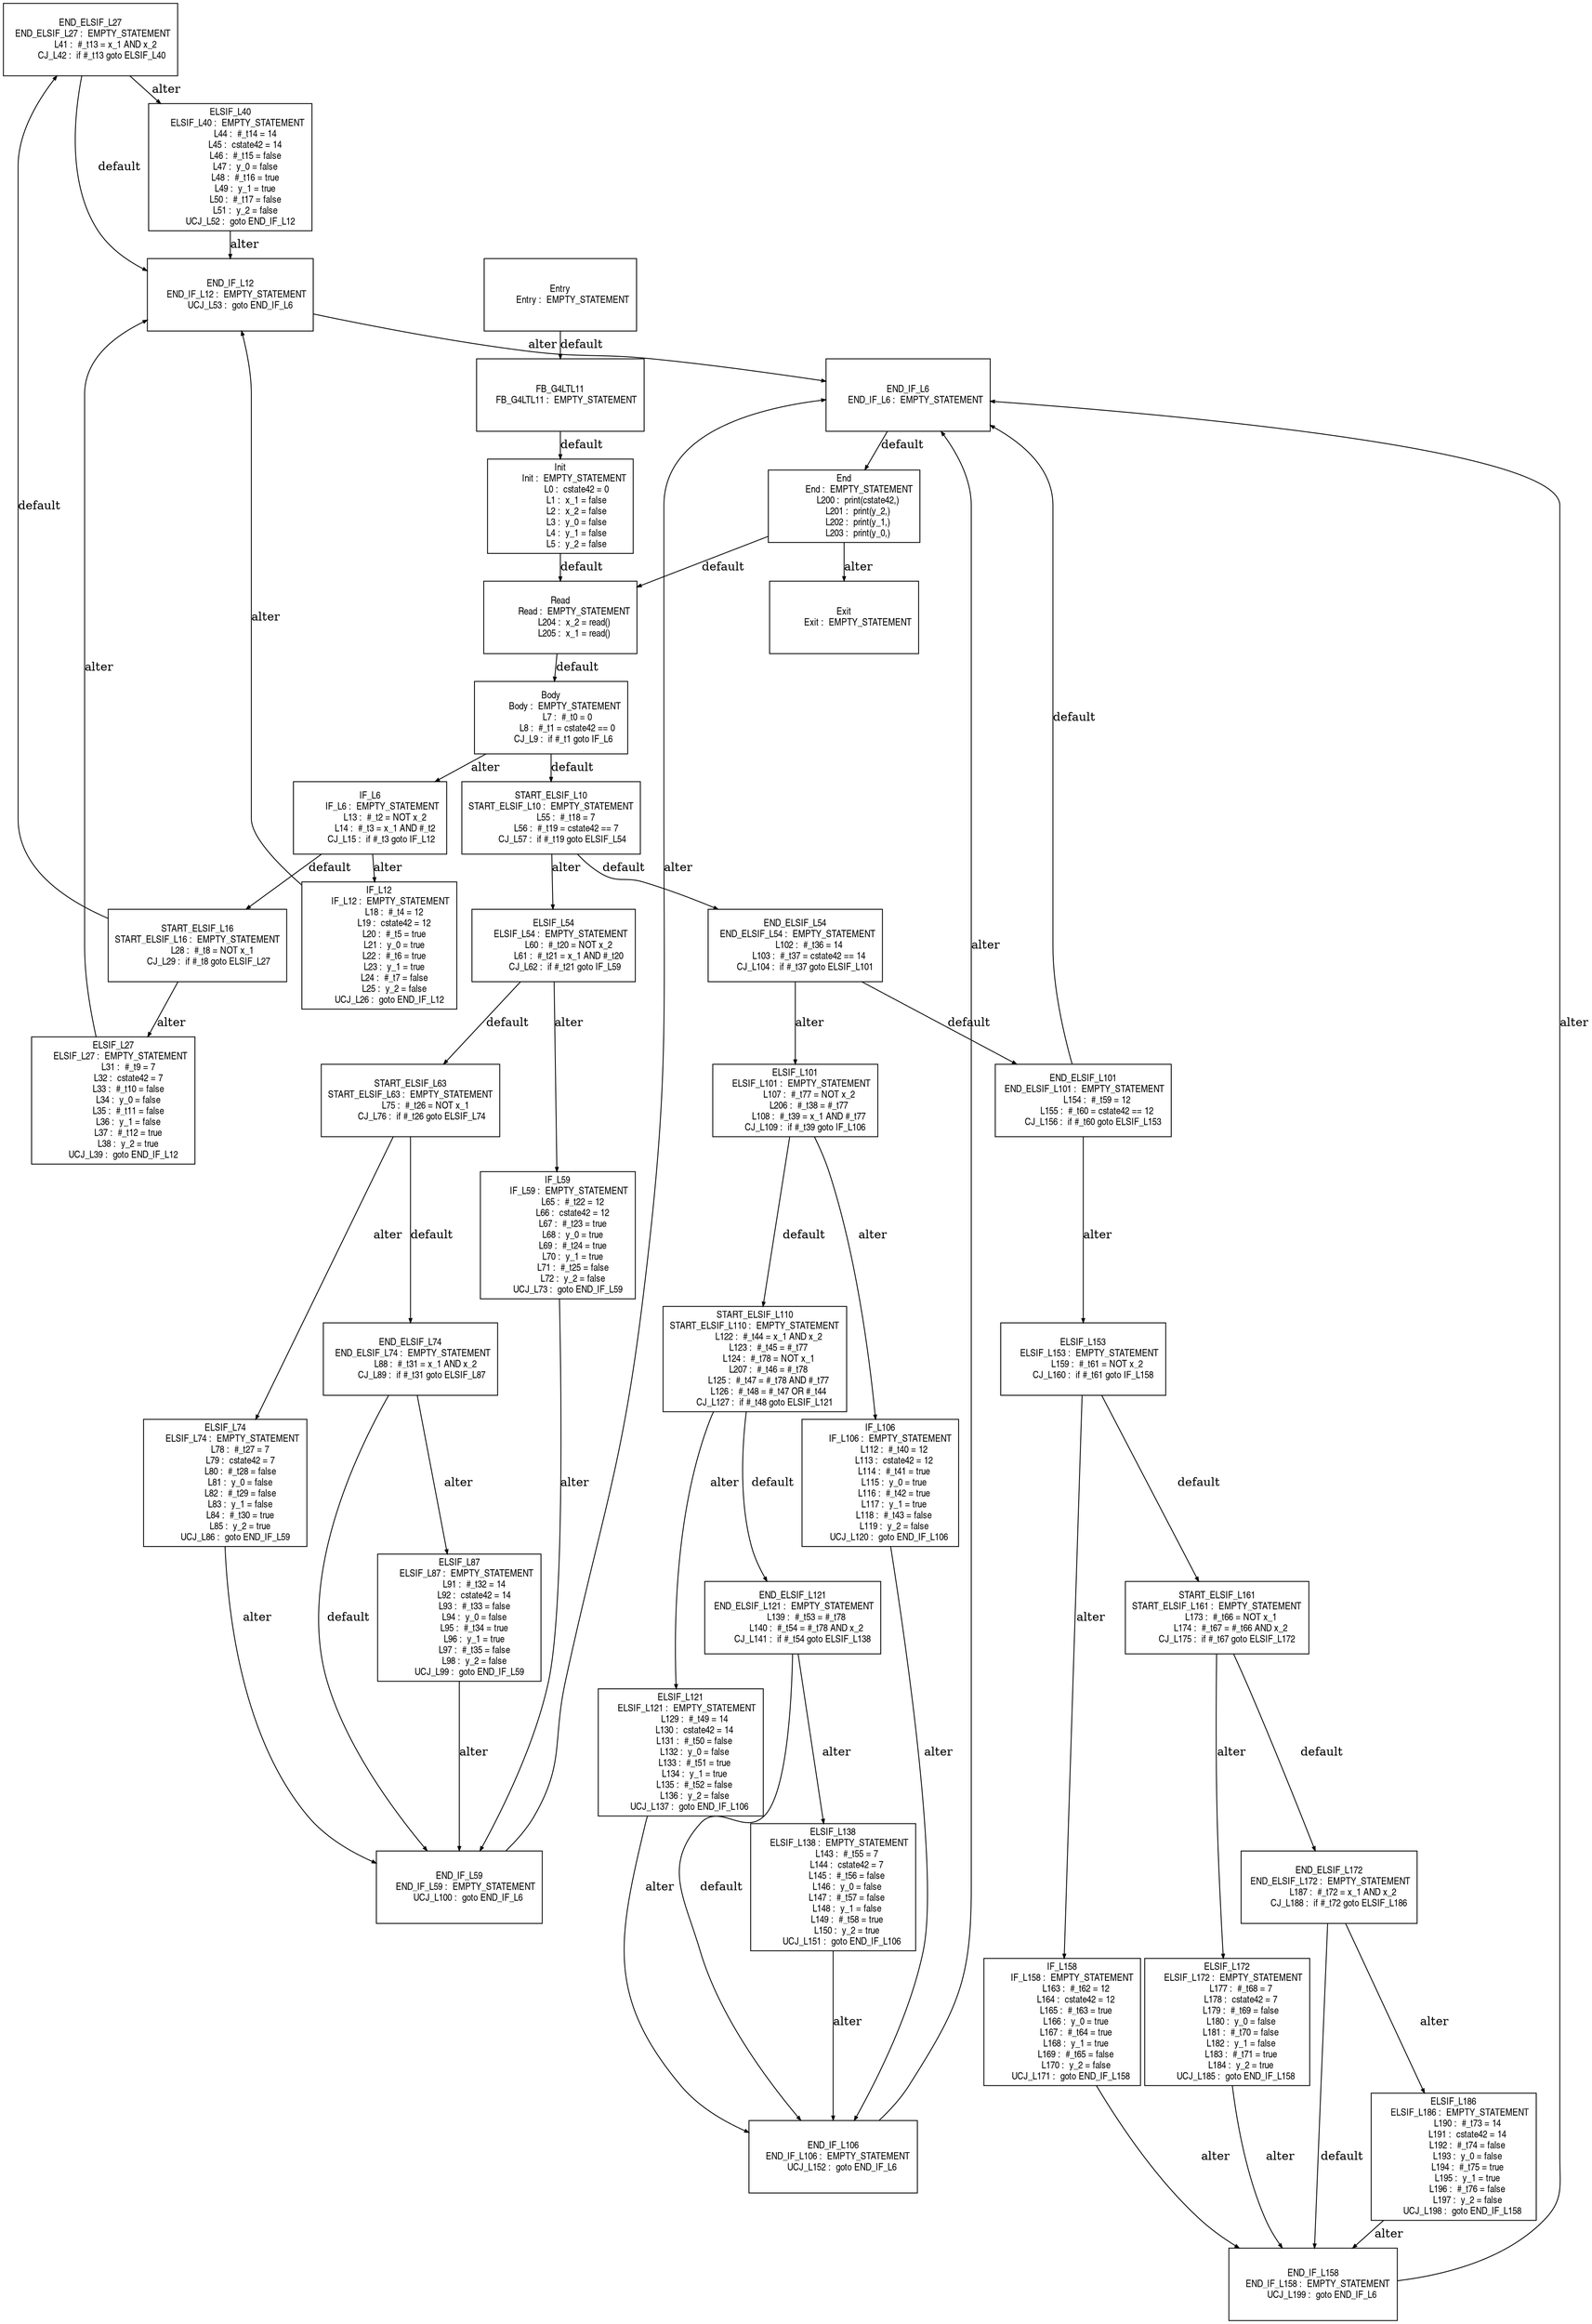 digraph G {
  ranksep=.25;
  edge [arrowsize=.5]
  node [shape=rectangle, fontname="ArialNarrow",
        fontsize=12,  height=1.2];
  "END_ELSIF_L27
  END_ELSIF_L27 :  EMPTY_STATEMENT
            L41 :  #_t13 = x_1 AND x_2
         CJ_L42 :  if #_t13 goto ELSIF_L40
"; "Read
           Read :  EMPTY_STATEMENT
           L204 :  x_2 = read()
           L205 :  x_1 = read()
"; "END_ELSIF_L172
 END_ELSIF_L172 :  EMPTY_STATEMENT
           L187 :  #_t72 = x_1 AND x_2
        CJ_L188 :  if #_t72 goto ELSIF_L186
"; "IF_L12
         IF_L12 :  EMPTY_STATEMENT
            L18 :  #_t4 = 12
            L19 :  cstate42 = 12
            L20 :  #_t5 = true
            L21 :  y_0 = true
            L22 :  #_t6 = true
            L23 :  y_1 = true
            L24 :  #_t7 = false
            L25 :  y_2 = false
        UCJ_L26 :  goto END_IF_L12
"; "START_ELSIF_L63
START_ELSIF_L63 :  EMPTY_STATEMENT
            L75 :  #_t26 = NOT x_1
         CJ_L76 :  if #_t26 goto ELSIF_L74
"; "ELSIF_L40
      ELSIF_L40 :  EMPTY_STATEMENT
            L44 :  #_t14 = 14
            L45 :  cstate42 = 14
            L46 :  #_t15 = false
            L47 :  y_0 = false
            L48 :  #_t16 = true
            L49 :  y_1 = true
            L50 :  #_t17 = false
            L51 :  y_2 = false
        UCJ_L52 :  goto END_IF_L12
"; "IF_L59
         IF_L59 :  EMPTY_STATEMENT
            L65 :  #_t22 = 12
            L66 :  cstate42 = 12
            L67 :  #_t23 = true
            L68 :  y_0 = true
            L69 :  #_t24 = true
            L70 :  y_1 = true
            L71 :  #_t25 = false
            L72 :  y_2 = false
        UCJ_L73 :  goto END_IF_L59
"; "ELSIF_L153
     ELSIF_L153 :  EMPTY_STATEMENT
           L159 :  #_t61 = NOT x_2
        CJ_L160 :  if #_t61 goto IF_L158
"; "END_IF_L6
      END_IF_L6 :  EMPTY_STATEMENT
"; "ELSIF_L87
      ELSIF_L87 :  EMPTY_STATEMENT
            L91 :  #_t32 = 14
            L92 :  cstate42 = 14
            L93 :  #_t33 = false
            L94 :  y_0 = false
            L95 :  #_t34 = true
            L96 :  y_1 = true
            L97 :  #_t35 = false
            L98 :  y_2 = false
        UCJ_L99 :  goto END_IF_L59
"; "ELSIF_L121
     ELSIF_L121 :  EMPTY_STATEMENT
           L129 :  #_t49 = 14
           L130 :  cstate42 = 14
           L131 :  #_t50 = false
           L132 :  y_0 = false
           L133 :  #_t51 = true
           L134 :  y_1 = true
           L135 :  #_t52 = false
           L136 :  y_2 = false
       UCJ_L137 :  goto END_IF_L106
"; "Exit
           Exit :  EMPTY_STATEMENT
"; "END_IF_L12
     END_IF_L12 :  EMPTY_STATEMENT
        UCJ_L53 :  goto END_IF_L6
"; "ELSIF_L27
      ELSIF_L27 :  EMPTY_STATEMENT
            L31 :  #_t9 = 7
            L32 :  cstate42 = 7
            L33 :  #_t10 = false
            L34 :  y_0 = false
            L35 :  #_t11 = false
            L36 :  y_1 = false
            L37 :  #_t12 = true
            L38 :  y_2 = true
        UCJ_L39 :  goto END_IF_L12
"; "ELSIF_L138
     ELSIF_L138 :  EMPTY_STATEMENT
           L143 :  #_t55 = 7
           L144 :  cstate42 = 7
           L145 :  #_t56 = false
           L146 :  y_0 = false
           L147 :  #_t57 = false
           L148 :  y_1 = false
           L149 :  #_t58 = true
           L150 :  y_2 = true
       UCJ_L151 :  goto END_IF_L106
"; "Init
           Init :  EMPTY_STATEMENT
             L0 :  cstate42 = 0
             L1 :  x_1 = false
             L2 :  x_2 = false
             L3 :  y_0 = false
             L4 :  y_1 = false
             L5 :  y_2 = false
"; "ELSIF_L186
     ELSIF_L186 :  EMPTY_STATEMENT
           L190 :  #_t73 = 14
           L191 :  cstate42 = 14
           L192 :  #_t74 = false
           L193 :  y_0 = false
           L194 :  #_t75 = true
           L195 :  y_1 = true
           L196 :  #_t76 = false
           L197 :  y_2 = false
       UCJ_L198 :  goto END_IF_L158
"; "END_IF_L59
     END_IF_L59 :  EMPTY_STATEMENT
       UCJ_L100 :  goto END_IF_L6
"; "ELSIF_L74
      ELSIF_L74 :  EMPTY_STATEMENT
            L78 :  #_t27 = 7
            L79 :  cstate42 = 7
            L80 :  #_t28 = false
            L81 :  y_0 = false
            L82 :  #_t29 = false
            L83 :  y_1 = false
            L84 :  #_t30 = true
            L85 :  y_2 = true
        UCJ_L86 :  goto END_IF_L59
"; "IF_L106
        IF_L106 :  EMPTY_STATEMENT
           L112 :  #_t40 = 12
           L113 :  cstate42 = 12
           L114 :  #_t41 = true
           L115 :  y_0 = true
           L116 :  #_t42 = true
           L117 :  y_1 = true
           L118 :  #_t43 = false
           L119 :  y_2 = false
       UCJ_L120 :  goto END_IF_L106
"; "IF_L158
        IF_L158 :  EMPTY_STATEMENT
           L163 :  #_t62 = 12
           L164 :  cstate42 = 12
           L165 :  #_t63 = true
           L166 :  y_0 = true
           L167 :  #_t64 = true
           L168 :  y_1 = true
           L169 :  #_t65 = false
           L170 :  y_2 = false
       UCJ_L171 :  goto END_IF_L158
"; "FB_G4LTL11
     FB_G4LTL11 :  EMPTY_STATEMENT
"; "END_ELSIF_L54
  END_ELSIF_L54 :  EMPTY_STATEMENT
           L102 :  #_t36 = 14
           L103 :  #_t37 = cstate42 == 14
        CJ_L104 :  if #_t37 goto ELSIF_L101
"; "START_ELSIF_L110
START_ELSIF_L110 :  EMPTY_STATEMENT
           L122 :  #_t44 = x_1 AND x_2
           L123 :  #_t45 = #_t77
           L124 :  #_t78 = NOT x_1
           L207 :  #_t46 = #_t78
           L125 :  #_t47 = #_t78 AND #_t77
           L126 :  #_t48 = #_t47 OR #_t44
        CJ_L127 :  if #_t48 goto ELSIF_L121
"; "START_ELSIF_L10
START_ELSIF_L10 :  EMPTY_STATEMENT
            L55 :  #_t18 = 7
            L56 :  #_t19 = cstate42 == 7
         CJ_L57 :  if #_t19 goto ELSIF_L54
"; "END_ELSIF_L74
  END_ELSIF_L74 :  EMPTY_STATEMENT
            L88 :  #_t31 = x_1 AND x_2
         CJ_L89 :  if #_t31 goto ELSIF_L87
"; "ELSIF_L54
      ELSIF_L54 :  EMPTY_STATEMENT
            L60 :  #_t20 = NOT x_2
            L61 :  #_t21 = x_1 AND #_t20
         CJ_L62 :  if #_t21 goto IF_L59
"; "ELSIF_L101
     ELSIF_L101 :  EMPTY_STATEMENT
           L107 :  #_t77 = NOT x_2
           L206 :  #_t38 = #_t77
           L108 :  #_t39 = x_1 AND #_t77
        CJ_L109 :  if #_t39 goto IF_L106
"; "END_IF_L106
    END_IF_L106 :  EMPTY_STATEMENT
       UCJ_L152 :  goto END_IF_L6
"; "END_ELSIF_L101
 END_ELSIF_L101 :  EMPTY_STATEMENT
           L154 :  #_t59 = 12
           L155 :  #_t60 = cstate42 == 12
        CJ_L156 :  if #_t60 goto ELSIF_L153
"; "END_IF_L158
    END_IF_L158 :  EMPTY_STATEMENT
       UCJ_L199 :  goto END_IF_L6
"; "START_ELSIF_L16
START_ELSIF_L16 :  EMPTY_STATEMENT
            L28 :  #_t8 = NOT x_1
         CJ_L29 :  if #_t8 goto ELSIF_L27
"; "Entry
          Entry :  EMPTY_STATEMENT
"; "End
            End :  EMPTY_STATEMENT
           L200 :  print(cstate42,)
           L201 :  print(y_2,)
           L202 :  print(y_1,)
           L203 :  print(y_0,)
"; "START_ELSIF_L161
START_ELSIF_L161 :  EMPTY_STATEMENT
           L173 :  #_t66 = NOT x_1
           L174 :  #_t67 = #_t66 AND x_2
        CJ_L175 :  if #_t67 goto ELSIF_L172
"; "Body
           Body :  EMPTY_STATEMENT
             L7 :  #_t0 = 0
             L8 :  #_t1 = cstate42 == 0
          CJ_L9 :  if #_t1 goto IF_L6
"; "IF_L6
          IF_L6 :  EMPTY_STATEMENT
            L13 :  #_t2 = NOT x_2
            L14 :  #_t3 = x_1 AND #_t2
         CJ_L15 :  if #_t3 goto IF_L12
"; "ELSIF_L172
     ELSIF_L172 :  EMPTY_STATEMENT
           L177 :  #_t68 = 7
           L178 :  cstate42 = 7
           L179 :  #_t69 = false
           L180 :  y_0 = false
           L181 :  #_t70 = false
           L182 :  y_1 = false
           L183 :  #_t71 = true
           L184 :  y_2 = true
       UCJ_L185 :  goto END_IF_L158
"; "END_ELSIF_L121
 END_ELSIF_L121 :  EMPTY_STATEMENT
           L139 :  #_t53 = #_t78
           L140 :  #_t54 = #_t78 AND x_2
        CJ_L141 :  if #_t54 goto ELSIF_L138
"; 
  "FB_G4LTL11
     FB_G4LTL11 :  EMPTY_STATEMENT
" -> "Init
           Init :  EMPTY_STATEMENT
             L0 :  cstate42 = 0
             L1 :  x_1 = false
             L2 :  x_2 = false
             L3 :  y_0 = false
             L4 :  y_1 = false
             L5 :  y_2 = false
"  [label="default"];
  "Init
           Init :  EMPTY_STATEMENT
             L0 :  cstate42 = 0
             L1 :  x_1 = false
             L2 :  x_2 = false
             L3 :  y_0 = false
             L4 :  y_1 = false
             L5 :  y_2 = false
" -> "Read
           Read :  EMPTY_STATEMENT
           L204 :  x_2 = read()
           L205 :  x_1 = read()
"  [label="default"];
  "Body
           Body :  EMPTY_STATEMENT
             L7 :  #_t0 = 0
             L8 :  #_t1 = cstate42 == 0
          CJ_L9 :  if #_t1 goto IF_L6
" -> "START_ELSIF_L10
START_ELSIF_L10 :  EMPTY_STATEMENT
            L55 :  #_t18 = 7
            L56 :  #_t19 = cstate42 == 7
         CJ_L57 :  if #_t19 goto ELSIF_L54
"  [label="default"];
  "Body
           Body :  EMPTY_STATEMENT
             L7 :  #_t0 = 0
             L8 :  #_t1 = cstate42 == 0
          CJ_L9 :  if #_t1 goto IF_L6
" -> "IF_L6
          IF_L6 :  EMPTY_STATEMENT
            L13 :  #_t2 = NOT x_2
            L14 :  #_t3 = x_1 AND #_t2
         CJ_L15 :  if #_t3 goto IF_L12
"  [label="alter"];
  "IF_L6
          IF_L6 :  EMPTY_STATEMENT
            L13 :  #_t2 = NOT x_2
            L14 :  #_t3 = x_1 AND #_t2
         CJ_L15 :  if #_t3 goto IF_L12
" -> "START_ELSIF_L16
START_ELSIF_L16 :  EMPTY_STATEMENT
            L28 :  #_t8 = NOT x_1
         CJ_L29 :  if #_t8 goto ELSIF_L27
"  [label="default"];
  "IF_L6
          IF_L6 :  EMPTY_STATEMENT
            L13 :  #_t2 = NOT x_2
            L14 :  #_t3 = x_1 AND #_t2
         CJ_L15 :  if #_t3 goto IF_L12
" -> "IF_L12
         IF_L12 :  EMPTY_STATEMENT
            L18 :  #_t4 = 12
            L19 :  cstate42 = 12
            L20 :  #_t5 = true
            L21 :  y_0 = true
            L22 :  #_t6 = true
            L23 :  y_1 = true
            L24 :  #_t7 = false
            L25 :  y_2 = false
        UCJ_L26 :  goto END_IF_L12
"  [label="alter"];
  "IF_L12
         IF_L12 :  EMPTY_STATEMENT
            L18 :  #_t4 = 12
            L19 :  cstate42 = 12
            L20 :  #_t5 = true
            L21 :  y_0 = true
            L22 :  #_t6 = true
            L23 :  y_1 = true
            L24 :  #_t7 = false
            L25 :  y_2 = false
        UCJ_L26 :  goto END_IF_L12
" -> "END_IF_L12
     END_IF_L12 :  EMPTY_STATEMENT
        UCJ_L53 :  goto END_IF_L6
"  [label="alter"];
  "START_ELSIF_L16
START_ELSIF_L16 :  EMPTY_STATEMENT
            L28 :  #_t8 = NOT x_1
         CJ_L29 :  if #_t8 goto ELSIF_L27
" -> "END_ELSIF_L27
  END_ELSIF_L27 :  EMPTY_STATEMENT
            L41 :  #_t13 = x_1 AND x_2
         CJ_L42 :  if #_t13 goto ELSIF_L40
"  [label="default"];
  "START_ELSIF_L16
START_ELSIF_L16 :  EMPTY_STATEMENT
            L28 :  #_t8 = NOT x_1
         CJ_L29 :  if #_t8 goto ELSIF_L27
" -> "ELSIF_L27
      ELSIF_L27 :  EMPTY_STATEMENT
            L31 :  #_t9 = 7
            L32 :  cstate42 = 7
            L33 :  #_t10 = false
            L34 :  y_0 = false
            L35 :  #_t11 = false
            L36 :  y_1 = false
            L37 :  #_t12 = true
            L38 :  y_2 = true
        UCJ_L39 :  goto END_IF_L12
"  [label="alter"];
  "ELSIF_L27
      ELSIF_L27 :  EMPTY_STATEMENT
            L31 :  #_t9 = 7
            L32 :  cstate42 = 7
            L33 :  #_t10 = false
            L34 :  y_0 = false
            L35 :  #_t11 = false
            L36 :  y_1 = false
            L37 :  #_t12 = true
            L38 :  y_2 = true
        UCJ_L39 :  goto END_IF_L12
" -> "END_IF_L12
     END_IF_L12 :  EMPTY_STATEMENT
        UCJ_L53 :  goto END_IF_L6
"  [label="alter"];
  "END_ELSIF_L27
  END_ELSIF_L27 :  EMPTY_STATEMENT
            L41 :  #_t13 = x_1 AND x_2
         CJ_L42 :  if #_t13 goto ELSIF_L40
" -> "END_IF_L12
     END_IF_L12 :  EMPTY_STATEMENT
        UCJ_L53 :  goto END_IF_L6
"  [label="default"];
  "END_ELSIF_L27
  END_ELSIF_L27 :  EMPTY_STATEMENT
            L41 :  #_t13 = x_1 AND x_2
         CJ_L42 :  if #_t13 goto ELSIF_L40
" -> "ELSIF_L40
      ELSIF_L40 :  EMPTY_STATEMENT
            L44 :  #_t14 = 14
            L45 :  cstate42 = 14
            L46 :  #_t15 = false
            L47 :  y_0 = false
            L48 :  #_t16 = true
            L49 :  y_1 = true
            L50 :  #_t17 = false
            L51 :  y_2 = false
        UCJ_L52 :  goto END_IF_L12
"  [label="alter"];
  "ELSIF_L40
      ELSIF_L40 :  EMPTY_STATEMENT
            L44 :  #_t14 = 14
            L45 :  cstate42 = 14
            L46 :  #_t15 = false
            L47 :  y_0 = false
            L48 :  #_t16 = true
            L49 :  y_1 = true
            L50 :  #_t17 = false
            L51 :  y_2 = false
        UCJ_L52 :  goto END_IF_L12
" -> "END_IF_L12
     END_IF_L12 :  EMPTY_STATEMENT
        UCJ_L53 :  goto END_IF_L6
"  [label="alter"];
  "END_IF_L12
     END_IF_L12 :  EMPTY_STATEMENT
        UCJ_L53 :  goto END_IF_L6
" -> "END_IF_L6
      END_IF_L6 :  EMPTY_STATEMENT
"  [label="alter"];
  "START_ELSIF_L10
START_ELSIF_L10 :  EMPTY_STATEMENT
            L55 :  #_t18 = 7
            L56 :  #_t19 = cstate42 == 7
         CJ_L57 :  if #_t19 goto ELSIF_L54
" -> "END_ELSIF_L54
  END_ELSIF_L54 :  EMPTY_STATEMENT
           L102 :  #_t36 = 14
           L103 :  #_t37 = cstate42 == 14
        CJ_L104 :  if #_t37 goto ELSIF_L101
"  [label="default"];
  "START_ELSIF_L10
START_ELSIF_L10 :  EMPTY_STATEMENT
            L55 :  #_t18 = 7
            L56 :  #_t19 = cstate42 == 7
         CJ_L57 :  if #_t19 goto ELSIF_L54
" -> "ELSIF_L54
      ELSIF_L54 :  EMPTY_STATEMENT
            L60 :  #_t20 = NOT x_2
            L61 :  #_t21 = x_1 AND #_t20
         CJ_L62 :  if #_t21 goto IF_L59
"  [label="alter"];
  "ELSIF_L54
      ELSIF_L54 :  EMPTY_STATEMENT
            L60 :  #_t20 = NOT x_2
            L61 :  #_t21 = x_1 AND #_t20
         CJ_L62 :  if #_t21 goto IF_L59
" -> "START_ELSIF_L63
START_ELSIF_L63 :  EMPTY_STATEMENT
            L75 :  #_t26 = NOT x_1
         CJ_L76 :  if #_t26 goto ELSIF_L74
"  [label="default"];
  "ELSIF_L54
      ELSIF_L54 :  EMPTY_STATEMENT
            L60 :  #_t20 = NOT x_2
            L61 :  #_t21 = x_1 AND #_t20
         CJ_L62 :  if #_t21 goto IF_L59
" -> "IF_L59
         IF_L59 :  EMPTY_STATEMENT
            L65 :  #_t22 = 12
            L66 :  cstate42 = 12
            L67 :  #_t23 = true
            L68 :  y_0 = true
            L69 :  #_t24 = true
            L70 :  y_1 = true
            L71 :  #_t25 = false
            L72 :  y_2 = false
        UCJ_L73 :  goto END_IF_L59
"  [label="alter"];
  "IF_L59
         IF_L59 :  EMPTY_STATEMENT
            L65 :  #_t22 = 12
            L66 :  cstate42 = 12
            L67 :  #_t23 = true
            L68 :  y_0 = true
            L69 :  #_t24 = true
            L70 :  y_1 = true
            L71 :  #_t25 = false
            L72 :  y_2 = false
        UCJ_L73 :  goto END_IF_L59
" -> "END_IF_L59
     END_IF_L59 :  EMPTY_STATEMENT
       UCJ_L100 :  goto END_IF_L6
"  [label="alter"];
  "START_ELSIF_L63
START_ELSIF_L63 :  EMPTY_STATEMENT
            L75 :  #_t26 = NOT x_1
         CJ_L76 :  if #_t26 goto ELSIF_L74
" -> "END_ELSIF_L74
  END_ELSIF_L74 :  EMPTY_STATEMENT
            L88 :  #_t31 = x_1 AND x_2
         CJ_L89 :  if #_t31 goto ELSIF_L87
"  [label="default"];
  "START_ELSIF_L63
START_ELSIF_L63 :  EMPTY_STATEMENT
            L75 :  #_t26 = NOT x_1
         CJ_L76 :  if #_t26 goto ELSIF_L74
" -> "ELSIF_L74
      ELSIF_L74 :  EMPTY_STATEMENT
            L78 :  #_t27 = 7
            L79 :  cstate42 = 7
            L80 :  #_t28 = false
            L81 :  y_0 = false
            L82 :  #_t29 = false
            L83 :  y_1 = false
            L84 :  #_t30 = true
            L85 :  y_2 = true
        UCJ_L86 :  goto END_IF_L59
"  [label="alter"];
  "ELSIF_L74
      ELSIF_L74 :  EMPTY_STATEMENT
            L78 :  #_t27 = 7
            L79 :  cstate42 = 7
            L80 :  #_t28 = false
            L81 :  y_0 = false
            L82 :  #_t29 = false
            L83 :  y_1 = false
            L84 :  #_t30 = true
            L85 :  y_2 = true
        UCJ_L86 :  goto END_IF_L59
" -> "END_IF_L59
     END_IF_L59 :  EMPTY_STATEMENT
       UCJ_L100 :  goto END_IF_L6
"  [label="alter"];
  "END_ELSIF_L74
  END_ELSIF_L74 :  EMPTY_STATEMENT
            L88 :  #_t31 = x_1 AND x_2
         CJ_L89 :  if #_t31 goto ELSIF_L87
" -> "END_IF_L59
     END_IF_L59 :  EMPTY_STATEMENT
       UCJ_L100 :  goto END_IF_L6
"  [label="default"];
  "END_ELSIF_L74
  END_ELSIF_L74 :  EMPTY_STATEMENT
            L88 :  #_t31 = x_1 AND x_2
         CJ_L89 :  if #_t31 goto ELSIF_L87
" -> "ELSIF_L87
      ELSIF_L87 :  EMPTY_STATEMENT
            L91 :  #_t32 = 14
            L92 :  cstate42 = 14
            L93 :  #_t33 = false
            L94 :  y_0 = false
            L95 :  #_t34 = true
            L96 :  y_1 = true
            L97 :  #_t35 = false
            L98 :  y_2 = false
        UCJ_L99 :  goto END_IF_L59
"  [label="alter"];
  "ELSIF_L87
      ELSIF_L87 :  EMPTY_STATEMENT
            L91 :  #_t32 = 14
            L92 :  cstate42 = 14
            L93 :  #_t33 = false
            L94 :  y_0 = false
            L95 :  #_t34 = true
            L96 :  y_1 = true
            L97 :  #_t35 = false
            L98 :  y_2 = false
        UCJ_L99 :  goto END_IF_L59
" -> "END_IF_L59
     END_IF_L59 :  EMPTY_STATEMENT
       UCJ_L100 :  goto END_IF_L6
"  [label="alter"];
  "END_IF_L59
     END_IF_L59 :  EMPTY_STATEMENT
       UCJ_L100 :  goto END_IF_L6
" -> "END_IF_L6
      END_IF_L6 :  EMPTY_STATEMENT
"  [label="alter"];
  "END_ELSIF_L54
  END_ELSIF_L54 :  EMPTY_STATEMENT
           L102 :  #_t36 = 14
           L103 :  #_t37 = cstate42 == 14
        CJ_L104 :  if #_t37 goto ELSIF_L101
" -> "END_ELSIF_L101
 END_ELSIF_L101 :  EMPTY_STATEMENT
           L154 :  #_t59 = 12
           L155 :  #_t60 = cstate42 == 12
        CJ_L156 :  if #_t60 goto ELSIF_L153
"  [label="default"];
  "END_ELSIF_L54
  END_ELSIF_L54 :  EMPTY_STATEMENT
           L102 :  #_t36 = 14
           L103 :  #_t37 = cstate42 == 14
        CJ_L104 :  if #_t37 goto ELSIF_L101
" -> "ELSIF_L101
     ELSIF_L101 :  EMPTY_STATEMENT
           L107 :  #_t77 = NOT x_2
           L206 :  #_t38 = #_t77
           L108 :  #_t39 = x_1 AND #_t77
        CJ_L109 :  if #_t39 goto IF_L106
"  [label="alter"];
  "ELSIF_L101
     ELSIF_L101 :  EMPTY_STATEMENT
           L107 :  #_t77 = NOT x_2
           L206 :  #_t38 = #_t77
           L108 :  #_t39 = x_1 AND #_t77
        CJ_L109 :  if #_t39 goto IF_L106
" -> "START_ELSIF_L110
START_ELSIF_L110 :  EMPTY_STATEMENT
           L122 :  #_t44 = x_1 AND x_2
           L123 :  #_t45 = #_t77
           L124 :  #_t78 = NOT x_1
           L207 :  #_t46 = #_t78
           L125 :  #_t47 = #_t78 AND #_t77
           L126 :  #_t48 = #_t47 OR #_t44
        CJ_L127 :  if #_t48 goto ELSIF_L121
"  [label="default"];
  "ELSIF_L101
     ELSIF_L101 :  EMPTY_STATEMENT
           L107 :  #_t77 = NOT x_2
           L206 :  #_t38 = #_t77
           L108 :  #_t39 = x_1 AND #_t77
        CJ_L109 :  if #_t39 goto IF_L106
" -> "IF_L106
        IF_L106 :  EMPTY_STATEMENT
           L112 :  #_t40 = 12
           L113 :  cstate42 = 12
           L114 :  #_t41 = true
           L115 :  y_0 = true
           L116 :  #_t42 = true
           L117 :  y_1 = true
           L118 :  #_t43 = false
           L119 :  y_2 = false
       UCJ_L120 :  goto END_IF_L106
"  [label="alter"];
  "IF_L106
        IF_L106 :  EMPTY_STATEMENT
           L112 :  #_t40 = 12
           L113 :  cstate42 = 12
           L114 :  #_t41 = true
           L115 :  y_0 = true
           L116 :  #_t42 = true
           L117 :  y_1 = true
           L118 :  #_t43 = false
           L119 :  y_2 = false
       UCJ_L120 :  goto END_IF_L106
" -> "END_IF_L106
    END_IF_L106 :  EMPTY_STATEMENT
       UCJ_L152 :  goto END_IF_L6
"  [label="alter"];
  "START_ELSIF_L110
START_ELSIF_L110 :  EMPTY_STATEMENT
           L122 :  #_t44 = x_1 AND x_2
           L123 :  #_t45 = #_t77
           L124 :  #_t78 = NOT x_1
           L207 :  #_t46 = #_t78
           L125 :  #_t47 = #_t78 AND #_t77
           L126 :  #_t48 = #_t47 OR #_t44
        CJ_L127 :  if #_t48 goto ELSIF_L121
" -> "END_ELSIF_L121
 END_ELSIF_L121 :  EMPTY_STATEMENT
           L139 :  #_t53 = #_t78
           L140 :  #_t54 = #_t78 AND x_2
        CJ_L141 :  if #_t54 goto ELSIF_L138
"  [label="default"];
  "START_ELSIF_L110
START_ELSIF_L110 :  EMPTY_STATEMENT
           L122 :  #_t44 = x_1 AND x_2
           L123 :  #_t45 = #_t77
           L124 :  #_t78 = NOT x_1
           L207 :  #_t46 = #_t78
           L125 :  #_t47 = #_t78 AND #_t77
           L126 :  #_t48 = #_t47 OR #_t44
        CJ_L127 :  if #_t48 goto ELSIF_L121
" -> "ELSIF_L121
     ELSIF_L121 :  EMPTY_STATEMENT
           L129 :  #_t49 = 14
           L130 :  cstate42 = 14
           L131 :  #_t50 = false
           L132 :  y_0 = false
           L133 :  #_t51 = true
           L134 :  y_1 = true
           L135 :  #_t52 = false
           L136 :  y_2 = false
       UCJ_L137 :  goto END_IF_L106
"  [label="alter"];
  "ELSIF_L121
     ELSIF_L121 :  EMPTY_STATEMENT
           L129 :  #_t49 = 14
           L130 :  cstate42 = 14
           L131 :  #_t50 = false
           L132 :  y_0 = false
           L133 :  #_t51 = true
           L134 :  y_1 = true
           L135 :  #_t52 = false
           L136 :  y_2 = false
       UCJ_L137 :  goto END_IF_L106
" -> "END_IF_L106
    END_IF_L106 :  EMPTY_STATEMENT
       UCJ_L152 :  goto END_IF_L6
"  [label="alter"];
  "END_ELSIF_L121
 END_ELSIF_L121 :  EMPTY_STATEMENT
           L139 :  #_t53 = #_t78
           L140 :  #_t54 = #_t78 AND x_2
        CJ_L141 :  if #_t54 goto ELSIF_L138
" -> "END_IF_L106
    END_IF_L106 :  EMPTY_STATEMENT
       UCJ_L152 :  goto END_IF_L6
"  [label="default"];
  "END_ELSIF_L121
 END_ELSIF_L121 :  EMPTY_STATEMENT
           L139 :  #_t53 = #_t78
           L140 :  #_t54 = #_t78 AND x_2
        CJ_L141 :  if #_t54 goto ELSIF_L138
" -> "ELSIF_L138
     ELSIF_L138 :  EMPTY_STATEMENT
           L143 :  #_t55 = 7
           L144 :  cstate42 = 7
           L145 :  #_t56 = false
           L146 :  y_0 = false
           L147 :  #_t57 = false
           L148 :  y_1 = false
           L149 :  #_t58 = true
           L150 :  y_2 = true
       UCJ_L151 :  goto END_IF_L106
"  [label="alter"];
  "ELSIF_L138
     ELSIF_L138 :  EMPTY_STATEMENT
           L143 :  #_t55 = 7
           L144 :  cstate42 = 7
           L145 :  #_t56 = false
           L146 :  y_0 = false
           L147 :  #_t57 = false
           L148 :  y_1 = false
           L149 :  #_t58 = true
           L150 :  y_2 = true
       UCJ_L151 :  goto END_IF_L106
" -> "END_IF_L106
    END_IF_L106 :  EMPTY_STATEMENT
       UCJ_L152 :  goto END_IF_L6
"  [label="alter"];
  "END_IF_L106
    END_IF_L106 :  EMPTY_STATEMENT
       UCJ_L152 :  goto END_IF_L6
" -> "END_IF_L6
      END_IF_L6 :  EMPTY_STATEMENT
"  [label="alter"];
  "END_ELSIF_L101
 END_ELSIF_L101 :  EMPTY_STATEMENT
           L154 :  #_t59 = 12
           L155 :  #_t60 = cstate42 == 12
        CJ_L156 :  if #_t60 goto ELSIF_L153
" -> "END_IF_L6
      END_IF_L6 :  EMPTY_STATEMENT
"  [label="default"];
  "END_ELSIF_L101
 END_ELSIF_L101 :  EMPTY_STATEMENT
           L154 :  #_t59 = 12
           L155 :  #_t60 = cstate42 == 12
        CJ_L156 :  if #_t60 goto ELSIF_L153
" -> "ELSIF_L153
     ELSIF_L153 :  EMPTY_STATEMENT
           L159 :  #_t61 = NOT x_2
        CJ_L160 :  if #_t61 goto IF_L158
"  [label="alter"];
  "ELSIF_L153
     ELSIF_L153 :  EMPTY_STATEMENT
           L159 :  #_t61 = NOT x_2
        CJ_L160 :  if #_t61 goto IF_L158
" -> "START_ELSIF_L161
START_ELSIF_L161 :  EMPTY_STATEMENT
           L173 :  #_t66 = NOT x_1
           L174 :  #_t67 = #_t66 AND x_2
        CJ_L175 :  if #_t67 goto ELSIF_L172
"  [label="default"];
  "ELSIF_L153
     ELSIF_L153 :  EMPTY_STATEMENT
           L159 :  #_t61 = NOT x_2
        CJ_L160 :  if #_t61 goto IF_L158
" -> "IF_L158
        IF_L158 :  EMPTY_STATEMENT
           L163 :  #_t62 = 12
           L164 :  cstate42 = 12
           L165 :  #_t63 = true
           L166 :  y_0 = true
           L167 :  #_t64 = true
           L168 :  y_1 = true
           L169 :  #_t65 = false
           L170 :  y_2 = false
       UCJ_L171 :  goto END_IF_L158
"  [label="alter"];
  "IF_L158
        IF_L158 :  EMPTY_STATEMENT
           L163 :  #_t62 = 12
           L164 :  cstate42 = 12
           L165 :  #_t63 = true
           L166 :  y_0 = true
           L167 :  #_t64 = true
           L168 :  y_1 = true
           L169 :  #_t65 = false
           L170 :  y_2 = false
       UCJ_L171 :  goto END_IF_L158
" -> "END_IF_L158
    END_IF_L158 :  EMPTY_STATEMENT
       UCJ_L199 :  goto END_IF_L6
"  [label="alter"];
  "START_ELSIF_L161
START_ELSIF_L161 :  EMPTY_STATEMENT
           L173 :  #_t66 = NOT x_1
           L174 :  #_t67 = #_t66 AND x_2
        CJ_L175 :  if #_t67 goto ELSIF_L172
" -> "END_ELSIF_L172
 END_ELSIF_L172 :  EMPTY_STATEMENT
           L187 :  #_t72 = x_1 AND x_2
        CJ_L188 :  if #_t72 goto ELSIF_L186
"  [label="default"];
  "START_ELSIF_L161
START_ELSIF_L161 :  EMPTY_STATEMENT
           L173 :  #_t66 = NOT x_1
           L174 :  #_t67 = #_t66 AND x_2
        CJ_L175 :  if #_t67 goto ELSIF_L172
" -> "ELSIF_L172
     ELSIF_L172 :  EMPTY_STATEMENT
           L177 :  #_t68 = 7
           L178 :  cstate42 = 7
           L179 :  #_t69 = false
           L180 :  y_0 = false
           L181 :  #_t70 = false
           L182 :  y_1 = false
           L183 :  #_t71 = true
           L184 :  y_2 = true
       UCJ_L185 :  goto END_IF_L158
"  [label="alter"];
  "ELSIF_L172
     ELSIF_L172 :  EMPTY_STATEMENT
           L177 :  #_t68 = 7
           L178 :  cstate42 = 7
           L179 :  #_t69 = false
           L180 :  y_0 = false
           L181 :  #_t70 = false
           L182 :  y_1 = false
           L183 :  #_t71 = true
           L184 :  y_2 = true
       UCJ_L185 :  goto END_IF_L158
" -> "END_IF_L158
    END_IF_L158 :  EMPTY_STATEMENT
       UCJ_L199 :  goto END_IF_L6
"  [label="alter"];
  "END_ELSIF_L172
 END_ELSIF_L172 :  EMPTY_STATEMENT
           L187 :  #_t72 = x_1 AND x_2
        CJ_L188 :  if #_t72 goto ELSIF_L186
" -> "END_IF_L158
    END_IF_L158 :  EMPTY_STATEMENT
       UCJ_L199 :  goto END_IF_L6
"  [label="default"];
  "END_ELSIF_L172
 END_ELSIF_L172 :  EMPTY_STATEMENT
           L187 :  #_t72 = x_1 AND x_2
        CJ_L188 :  if #_t72 goto ELSIF_L186
" -> "ELSIF_L186
     ELSIF_L186 :  EMPTY_STATEMENT
           L190 :  #_t73 = 14
           L191 :  cstate42 = 14
           L192 :  #_t74 = false
           L193 :  y_0 = false
           L194 :  #_t75 = true
           L195 :  y_1 = true
           L196 :  #_t76 = false
           L197 :  y_2 = false
       UCJ_L198 :  goto END_IF_L158
"  [label="alter"];
  "ELSIF_L186
     ELSIF_L186 :  EMPTY_STATEMENT
           L190 :  #_t73 = 14
           L191 :  cstate42 = 14
           L192 :  #_t74 = false
           L193 :  y_0 = false
           L194 :  #_t75 = true
           L195 :  y_1 = true
           L196 :  #_t76 = false
           L197 :  y_2 = false
       UCJ_L198 :  goto END_IF_L158
" -> "END_IF_L158
    END_IF_L158 :  EMPTY_STATEMENT
       UCJ_L199 :  goto END_IF_L6
"  [label="alter"];
  "END_IF_L158
    END_IF_L158 :  EMPTY_STATEMENT
       UCJ_L199 :  goto END_IF_L6
" -> "END_IF_L6
      END_IF_L6 :  EMPTY_STATEMENT
"  [label="alter"];
  "END_IF_L6
      END_IF_L6 :  EMPTY_STATEMENT
" -> "End
            End :  EMPTY_STATEMENT
           L200 :  print(cstate42,)
           L201 :  print(y_2,)
           L202 :  print(y_1,)
           L203 :  print(y_0,)
"  [label="default"];
  "Entry
          Entry :  EMPTY_STATEMENT
" -> "FB_G4LTL11
     FB_G4LTL11 :  EMPTY_STATEMENT
"  [label="default"];
  "End
            End :  EMPTY_STATEMENT
           L200 :  print(cstate42,)
           L201 :  print(y_2,)
           L202 :  print(y_1,)
           L203 :  print(y_0,)
" -> "Read
           Read :  EMPTY_STATEMENT
           L204 :  x_2 = read()
           L205 :  x_1 = read()
"  [label="default"];
  "End
            End :  EMPTY_STATEMENT
           L200 :  print(cstate42,)
           L201 :  print(y_2,)
           L202 :  print(y_1,)
           L203 :  print(y_0,)
" -> "Exit
           Exit :  EMPTY_STATEMENT
"  [label="alter"];
  "Read
           Read :  EMPTY_STATEMENT
           L204 :  x_2 = read()
           L205 :  x_1 = read()
" -> "Body
           Body :  EMPTY_STATEMENT
             L7 :  #_t0 = 0
             L8 :  #_t1 = cstate42 == 0
          CJ_L9 :  if #_t1 goto IF_L6
"  [label="default"];
}
